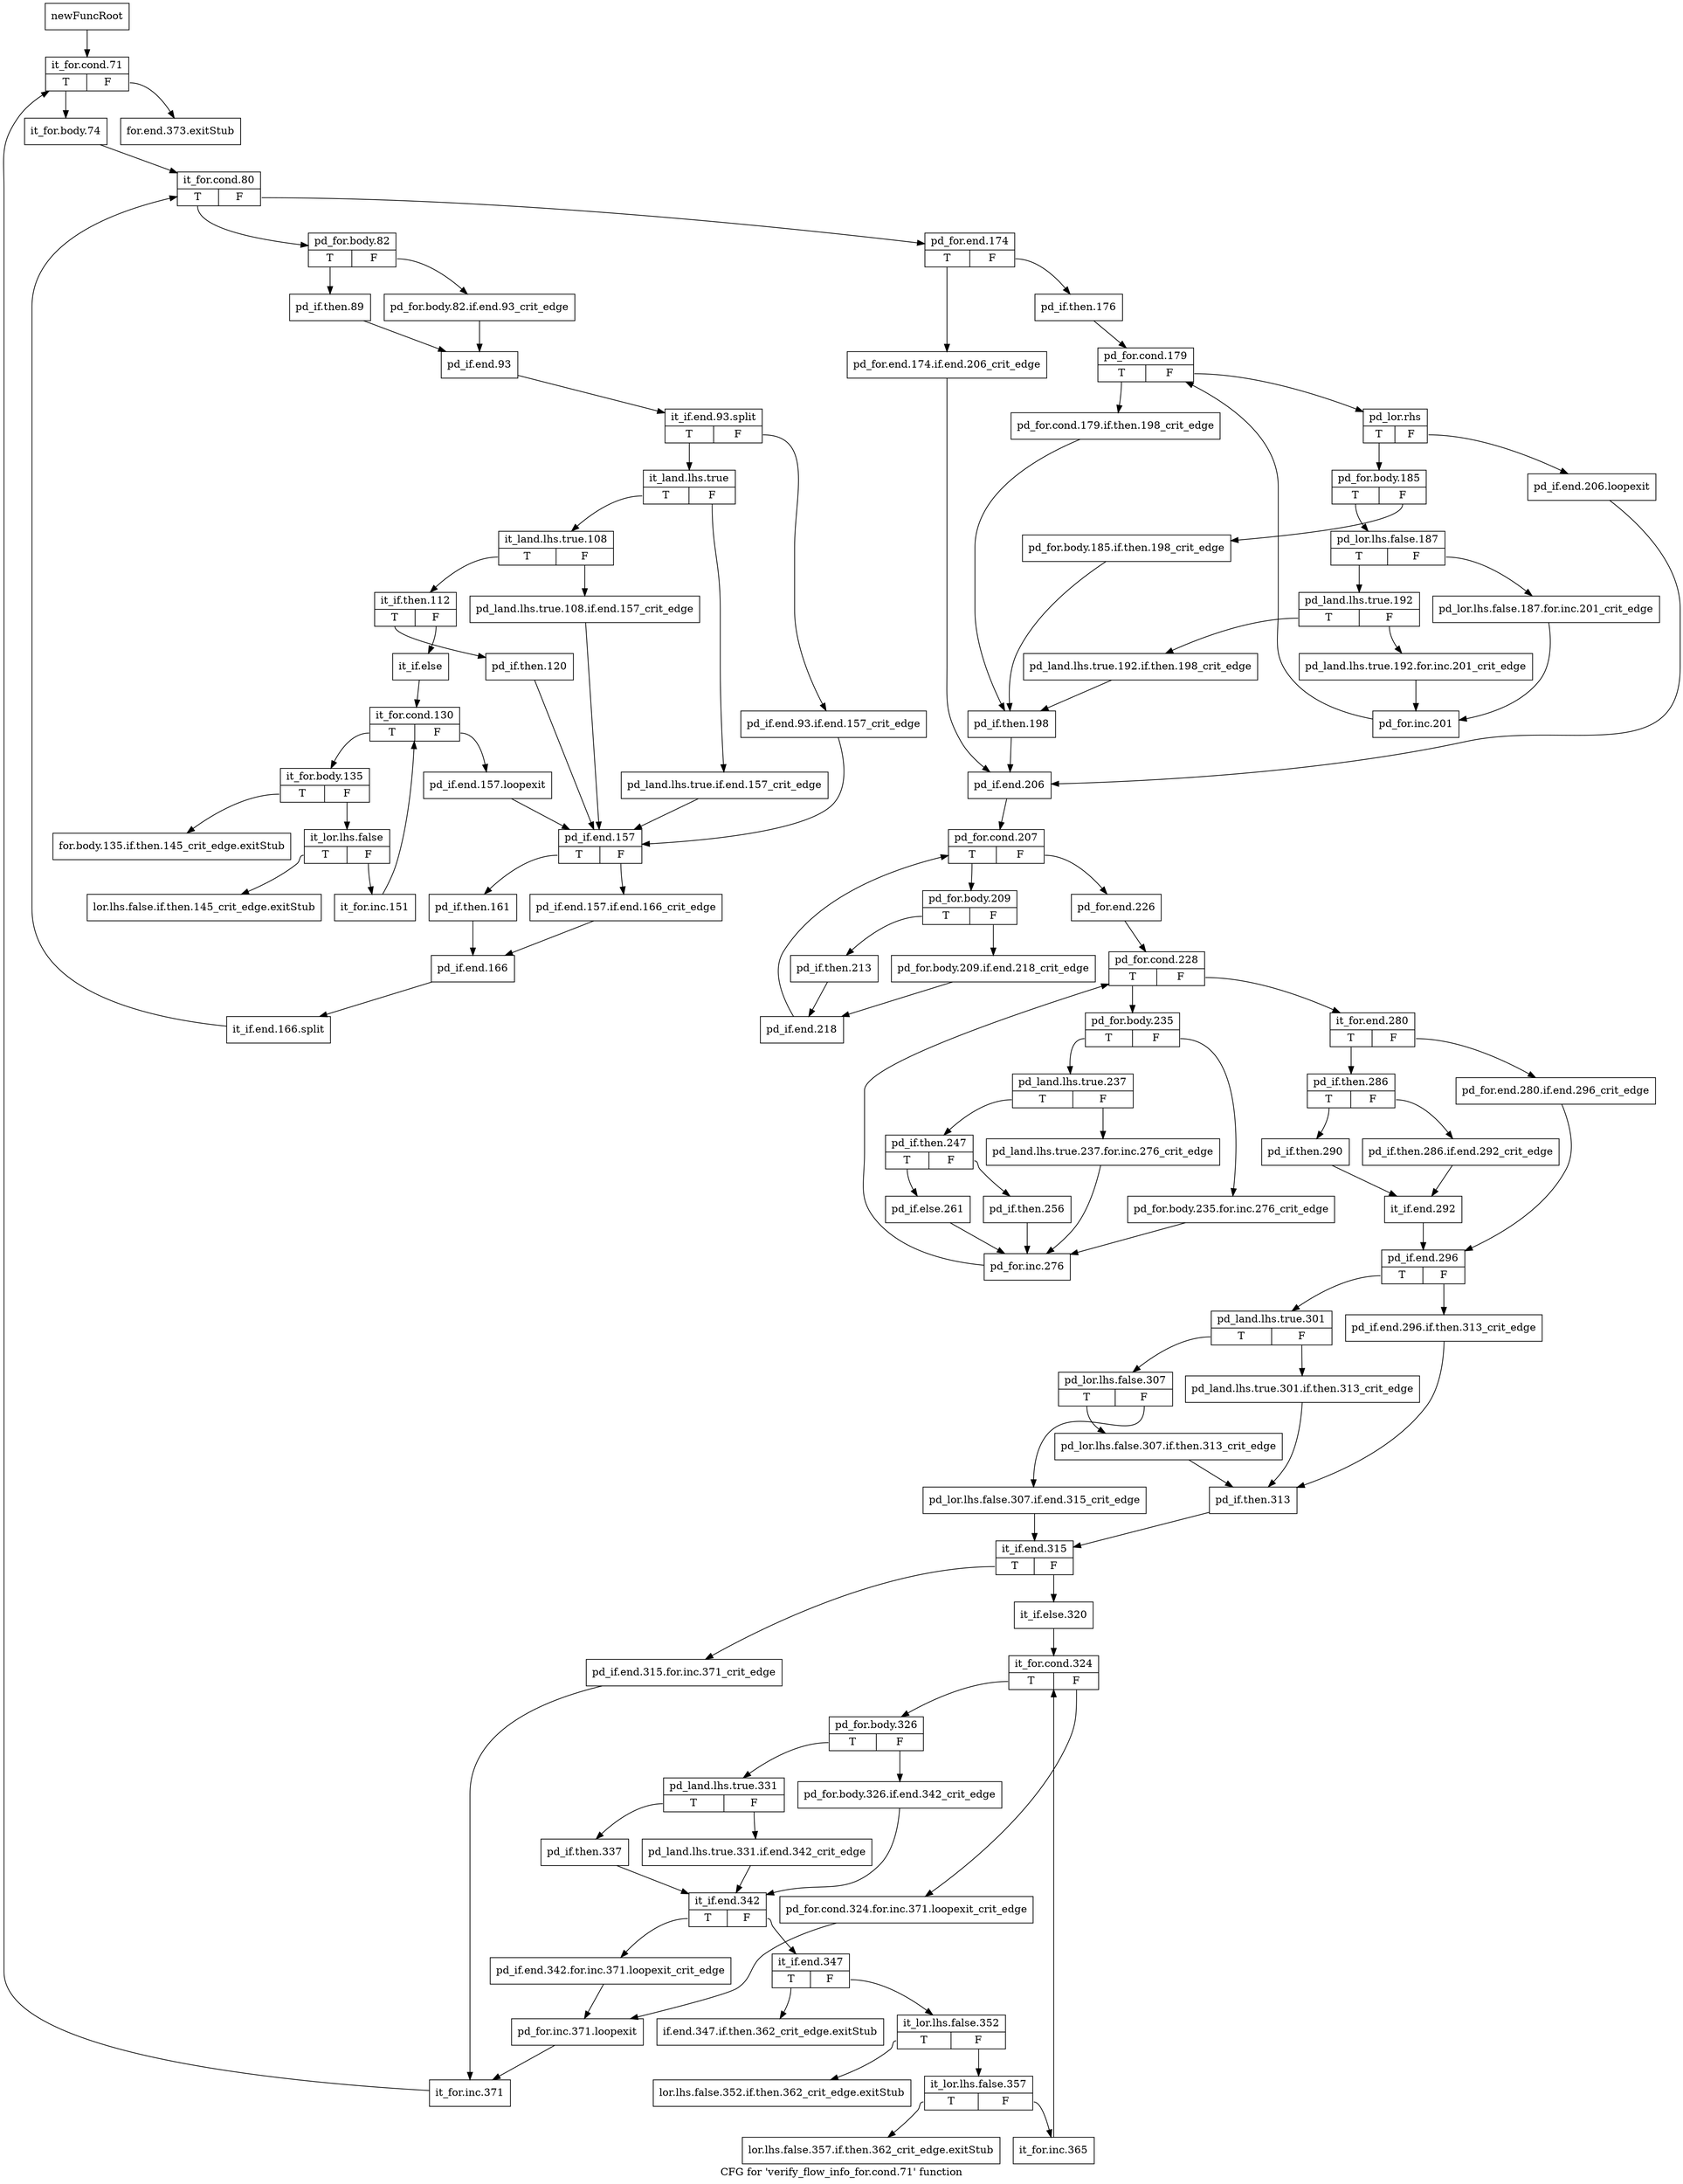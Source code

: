 digraph "CFG for 'verify_flow_info_for.cond.71' function" {
	label="CFG for 'verify_flow_info_for.cond.71' function";

	Node0xa59afd0 [shape=record,label="{newFuncRoot}"];
	Node0xa59afd0 -> Node0xa59b200;
	Node0xa59b020 [shape=record,label="{for.end.373.exitStub}"];
	Node0xa59b070 [shape=record,label="{if.end.347.if.then.362_crit_edge.exitStub}"];
	Node0xa59b0c0 [shape=record,label="{lor.lhs.false.352.if.then.362_crit_edge.exitStub}"];
	Node0xa59b110 [shape=record,label="{lor.lhs.false.357.if.then.362_crit_edge.exitStub}"];
	Node0xa59b160 [shape=record,label="{for.body.135.if.then.145_crit_edge.exitStub}"];
	Node0xa59b1b0 [shape=record,label="{lor.lhs.false.if.then.145_crit_edge.exitStub}"];
	Node0xa59b200 [shape=record,label="{it_for.cond.71|{<s0>T|<s1>F}}"];
	Node0xa59b200:s0 -> Node0xa59b250;
	Node0xa59b200:s1 -> Node0xa59b020;
	Node0xa59b250 [shape=record,label="{it_for.body.74}"];
	Node0xa59b250 -> Node0xa59b2a0;
	Node0xa59b2a0 [shape=record,label="{it_for.cond.80|{<s0>T|<s1>F}}"];
	Node0xa59b2a0:s0 -> Node0xa59c6f0;
	Node0xa59b2a0:s1 -> Node0xa59b2f0;
	Node0xa59b2f0 [shape=record,label="{pd_for.end.174|{<s0>T|<s1>F}}"];
	Node0xa59b2f0:s0 -> Node0xa59b7a0;
	Node0xa59b2f0:s1 -> Node0xa59b340;
	Node0xa59b340 [shape=record,label="{pd_if.then.176}"];
	Node0xa59b340 -> Node0xa59b390;
	Node0xa59b390 [shape=record,label="{pd_for.cond.179|{<s0>T|<s1>F}}"];
	Node0xa59b390:s0 -> Node0xa59b700;
	Node0xa59b390:s1 -> Node0xa59b3e0;
	Node0xa59b3e0 [shape=record,label="{pd_lor.rhs|{<s0>T|<s1>F}}"];
	Node0xa59b3e0:s0 -> Node0xa59b480;
	Node0xa59b3e0:s1 -> Node0xa59b430;
	Node0xa59b430 [shape=record,label="{pd_if.end.206.loopexit}"];
	Node0xa59b430 -> Node0xa59b7f0;
	Node0xa59b480 [shape=record,label="{pd_for.body.185|{<s0>T|<s1>F}}"];
	Node0xa59b480:s0 -> Node0xa59b520;
	Node0xa59b480:s1 -> Node0xa59b4d0;
	Node0xa59b4d0 [shape=record,label="{pd_for.body.185.if.then.198_crit_edge}"];
	Node0xa59b4d0 -> Node0xa59b750;
	Node0xa59b520 [shape=record,label="{pd_lor.lhs.false.187|{<s0>T|<s1>F}}"];
	Node0xa59b520:s0 -> Node0xa59b5c0;
	Node0xa59b520:s1 -> Node0xa59b570;
	Node0xa59b570 [shape=record,label="{pd_lor.lhs.false.187.for.inc.201_crit_edge}"];
	Node0xa59b570 -> Node0xa59b660;
	Node0xa59b5c0 [shape=record,label="{pd_land.lhs.true.192|{<s0>T|<s1>F}}"];
	Node0xa59b5c0:s0 -> Node0xa59b6b0;
	Node0xa59b5c0:s1 -> Node0xa59b610;
	Node0xa59b610 [shape=record,label="{pd_land.lhs.true.192.for.inc.201_crit_edge}"];
	Node0xa59b610 -> Node0xa59b660;
	Node0xa59b660 [shape=record,label="{pd_for.inc.201}"];
	Node0xa59b660 -> Node0xa59b390;
	Node0xa59b6b0 [shape=record,label="{pd_land.lhs.true.192.if.then.198_crit_edge}"];
	Node0xa59b6b0 -> Node0xa59b750;
	Node0xa59b700 [shape=record,label="{pd_for.cond.179.if.then.198_crit_edge}"];
	Node0xa59b700 -> Node0xa59b750;
	Node0xa59b750 [shape=record,label="{pd_if.then.198}"];
	Node0xa59b750 -> Node0xa59b7f0;
	Node0xa59b7a0 [shape=record,label="{pd_for.end.174.if.end.206_crit_edge}"];
	Node0xa59b7a0 -> Node0xa59b7f0;
	Node0xa59b7f0 [shape=record,label="{pd_if.end.206}"];
	Node0xa59b7f0 -> Node0xa59b840;
	Node0xa59b840 [shape=record,label="{pd_for.cond.207|{<s0>T|<s1>F}}"];
	Node0xa59b840:s0 -> Node0xa59c5b0;
	Node0xa59b840:s1 -> Node0xa59b890;
	Node0xa59b890 [shape=record,label="{pd_for.end.226}"];
	Node0xa59b890 -> Node0xa59b8e0;
	Node0xa59b8e0 [shape=record,label="{pd_for.cond.228|{<s0>T|<s1>F}}"];
	Node0xa59b8e0:s0 -> Node0xa59c330;
	Node0xa59b8e0:s1 -> Node0xa59b930;
	Node0xa59b930 [shape=record,label="{it_for.end.280|{<s0>T|<s1>F}}"];
	Node0xa59b930:s0 -> Node0xa59b9d0;
	Node0xa59b930:s1 -> Node0xa59b980;
	Node0xa59b980 [shape=record,label="{pd_for.end.280.if.end.296_crit_edge}"];
	Node0xa59b980 -> Node0xa59bb10;
	Node0xa59b9d0 [shape=record,label="{pd_if.then.286|{<s0>T|<s1>F}}"];
	Node0xa59b9d0:s0 -> Node0xa59ba70;
	Node0xa59b9d0:s1 -> Node0xa59ba20;
	Node0xa59ba20 [shape=record,label="{pd_if.then.286.if.end.292_crit_edge}"];
	Node0xa59ba20 -> Node0xa59bac0;
	Node0xa59ba70 [shape=record,label="{pd_if.then.290}"];
	Node0xa59ba70 -> Node0xa59bac0;
	Node0xa59bac0 [shape=record,label="{it_if.end.292}"];
	Node0xa59bac0 -> Node0xa59bb10;
	Node0xa59bb10 [shape=record,label="{pd_if.end.296|{<s0>T|<s1>F}}"];
	Node0xa59bb10:s0 -> Node0xa59bbb0;
	Node0xa59bb10:s1 -> Node0xa59bb60;
	Node0xa59bb60 [shape=record,label="{pd_if.end.296.if.then.313_crit_edge}"];
	Node0xa59bb60 -> Node0xa59bd40;
	Node0xa59bbb0 [shape=record,label="{pd_land.lhs.true.301|{<s0>T|<s1>F}}"];
	Node0xa59bbb0:s0 -> Node0xa59bc50;
	Node0xa59bbb0:s1 -> Node0xa59bc00;
	Node0xa59bc00 [shape=record,label="{pd_land.lhs.true.301.if.then.313_crit_edge}"];
	Node0xa59bc00 -> Node0xa59bd40;
	Node0xa59bc50 [shape=record,label="{pd_lor.lhs.false.307|{<s0>T|<s1>F}}"];
	Node0xa59bc50:s0 -> Node0xa59bcf0;
	Node0xa59bc50:s1 -> Node0xa59bca0;
	Node0xa59bca0 [shape=record,label="{pd_lor.lhs.false.307.if.end.315_crit_edge}"];
	Node0xa59bca0 -> Node0xa59bd90;
	Node0xa59bcf0 [shape=record,label="{pd_lor.lhs.false.307.if.then.313_crit_edge}"];
	Node0xa59bcf0 -> Node0xa59bd40;
	Node0xa59bd40 [shape=record,label="{pd_if.then.313}"];
	Node0xa59bd40 -> Node0xa59bd90;
	Node0xa59bd90 [shape=record,label="{it_if.end.315|{<s0>T|<s1>F}}"];
	Node0xa59bd90:s0 -> Node0xa59c290;
	Node0xa59bd90:s1 -> Node0xa59bde0;
	Node0xa59bde0 [shape=record,label="{it_if.else.320}"];
	Node0xa59bde0 -> Node0xa59be30;
	Node0xa59be30 [shape=record,label="{it_for.cond.324|{<s0>T|<s1>F}}"];
	Node0xa59be30:s0 -> Node0xa59bed0;
	Node0xa59be30:s1 -> Node0xa59be80;
	Node0xa59be80 [shape=record,label="{pd_for.cond.324.for.inc.371.loopexit_crit_edge}"];
	Node0xa59be80 -> Node0xa59c240;
	Node0xa59bed0 [shape=record,label="{pd_for.body.326|{<s0>T|<s1>F}}"];
	Node0xa59bed0:s0 -> Node0xa59bf70;
	Node0xa59bed0:s1 -> Node0xa59bf20;
	Node0xa59bf20 [shape=record,label="{pd_for.body.326.if.end.342_crit_edge}"];
	Node0xa59bf20 -> Node0xa59c060;
	Node0xa59bf70 [shape=record,label="{pd_land.lhs.true.331|{<s0>T|<s1>F}}"];
	Node0xa59bf70:s0 -> Node0xa59c010;
	Node0xa59bf70:s1 -> Node0xa59bfc0;
	Node0xa59bfc0 [shape=record,label="{pd_land.lhs.true.331.if.end.342_crit_edge}"];
	Node0xa59bfc0 -> Node0xa59c060;
	Node0xa59c010 [shape=record,label="{pd_if.then.337}"];
	Node0xa59c010 -> Node0xa59c060;
	Node0xa59c060 [shape=record,label="{it_if.end.342|{<s0>T|<s1>F}}"];
	Node0xa59c060:s0 -> Node0xa59c1f0;
	Node0xa59c060:s1 -> Node0xa59c0b0;
	Node0xa59c0b0 [shape=record,label="{it_if.end.347|{<s0>T|<s1>F}}"];
	Node0xa59c0b0:s0 -> Node0xa59b070;
	Node0xa59c0b0:s1 -> Node0xa59c100;
	Node0xa59c100 [shape=record,label="{it_lor.lhs.false.352|{<s0>T|<s1>F}}"];
	Node0xa59c100:s0 -> Node0xa59b0c0;
	Node0xa59c100:s1 -> Node0xa59c150;
	Node0xa59c150 [shape=record,label="{it_lor.lhs.false.357|{<s0>T|<s1>F}}"];
	Node0xa59c150:s0 -> Node0xa59b110;
	Node0xa59c150:s1 -> Node0xa59c1a0;
	Node0xa59c1a0 [shape=record,label="{it_for.inc.365}"];
	Node0xa59c1a0 -> Node0xa59be30;
	Node0xa59c1f0 [shape=record,label="{pd_if.end.342.for.inc.371.loopexit_crit_edge}"];
	Node0xa59c1f0 -> Node0xa59c240;
	Node0xa59c240 [shape=record,label="{pd_for.inc.371.loopexit}"];
	Node0xa59c240 -> Node0xa59c2e0;
	Node0xa59c290 [shape=record,label="{pd_if.end.315.for.inc.371_crit_edge}"];
	Node0xa59c290 -> Node0xa59c2e0;
	Node0xa59c2e0 [shape=record,label="{it_for.inc.371}"];
	Node0xa59c2e0 -> Node0xa59b200;
	Node0xa59c330 [shape=record,label="{pd_for.body.235|{<s0>T|<s1>F}}"];
	Node0xa59c330:s0 -> Node0xa59c3d0;
	Node0xa59c330:s1 -> Node0xa59c380;
	Node0xa59c380 [shape=record,label="{pd_for.body.235.for.inc.276_crit_edge}"];
	Node0xa59c380 -> Node0xa59c560;
	Node0xa59c3d0 [shape=record,label="{pd_land.lhs.true.237|{<s0>T|<s1>F}}"];
	Node0xa59c3d0:s0 -> Node0xa59c470;
	Node0xa59c3d0:s1 -> Node0xa59c420;
	Node0xa59c420 [shape=record,label="{pd_land.lhs.true.237.for.inc.276_crit_edge}"];
	Node0xa59c420 -> Node0xa59c560;
	Node0xa59c470 [shape=record,label="{pd_if.then.247|{<s0>T|<s1>F}}"];
	Node0xa59c470:s0 -> Node0xa59c510;
	Node0xa59c470:s1 -> Node0xa59c4c0;
	Node0xa59c4c0 [shape=record,label="{pd_if.then.256}"];
	Node0xa59c4c0 -> Node0xa59c560;
	Node0xa59c510 [shape=record,label="{pd_if.else.261}"];
	Node0xa59c510 -> Node0xa59c560;
	Node0xa59c560 [shape=record,label="{pd_for.inc.276}"];
	Node0xa59c560 -> Node0xa59b8e0;
	Node0xa59c5b0 [shape=record,label="{pd_for.body.209|{<s0>T|<s1>F}}"];
	Node0xa59c5b0:s0 -> Node0xa59c650;
	Node0xa59c5b0:s1 -> Node0xa59c600;
	Node0xa59c600 [shape=record,label="{pd_for.body.209.if.end.218_crit_edge}"];
	Node0xa59c600 -> Node0xa59c6a0;
	Node0xa59c650 [shape=record,label="{pd_if.then.213}"];
	Node0xa59c650 -> Node0xa59c6a0;
	Node0xa59c6a0 [shape=record,label="{pd_if.end.218}"];
	Node0xa59c6a0 -> Node0xa59b840;
	Node0xa59c6f0 [shape=record,label="{pd_for.body.82|{<s0>T|<s1>F}}"];
	Node0xa59c6f0:s0 -> Node0xa59c790;
	Node0xa59c6f0:s1 -> Node0xa59c740;
	Node0xa59c740 [shape=record,label="{pd_for.body.82.if.end.93_crit_edge}"];
	Node0xa59c740 -> Node0xa59c7e0;
	Node0xa59c790 [shape=record,label="{pd_if.then.89}"];
	Node0xa59c790 -> Node0xa59c7e0;
	Node0xa59c7e0 [shape=record,label="{pd_if.end.93}"];
	Node0xa59c7e0 -> Node0xf27aad0;
	Node0xf27aad0 [shape=record,label="{it_if.end.93.split|{<s0>T|<s1>F}}"];
	Node0xf27aad0:s0 -> Node0xa59c880;
	Node0xf27aad0:s1 -> Node0xa59c830;
	Node0xa59c830 [shape=record,label="{pd_if.end.93.if.end.157_crit_edge}"];
	Node0xa59c830 -> Node0xa59cc40;
	Node0xa59c880 [shape=record,label="{it_land.lhs.true|{<s0>T|<s1>F}}"];
	Node0xa59c880:s0 -> Node0xa59c920;
	Node0xa59c880:s1 -> Node0xa59c8d0;
	Node0xa59c8d0 [shape=record,label="{pd_land.lhs.true.if.end.157_crit_edge}"];
	Node0xa59c8d0 -> Node0xa59cc40;
	Node0xa59c920 [shape=record,label="{it_land.lhs.true.108|{<s0>T|<s1>F}}"];
	Node0xa59c920:s0 -> Node0xa59c9c0;
	Node0xa59c920:s1 -> Node0xa59c970;
	Node0xa59c970 [shape=record,label="{pd_land.lhs.true.108.if.end.157_crit_edge}"];
	Node0xa59c970 -> Node0xa59cc40;
	Node0xa59c9c0 [shape=record,label="{it_if.then.112|{<s0>T|<s1>F}}"];
	Node0xa59c9c0:s0 -> Node0xa59cbf0;
	Node0xa59c9c0:s1 -> Node0xa59ca10;
	Node0xa59ca10 [shape=record,label="{it_if.else}"];
	Node0xa59ca10 -> Node0xa59ca60;
	Node0xa59ca60 [shape=record,label="{it_for.cond.130|{<s0>T|<s1>F}}"];
	Node0xa59ca60:s0 -> Node0xa59cb00;
	Node0xa59ca60:s1 -> Node0xa59cab0;
	Node0xa59cab0 [shape=record,label="{pd_if.end.157.loopexit}"];
	Node0xa59cab0 -> Node0xa59cc40;
	Node0xa59cb00 [shape=record,label="{it_for.body.135|{<s0>T|<s1>F}}"];
	Node0xa59cb00:s0 -> Node0xa59b160;
	Node0xa59cb00:s1 -> Node0xa59cb50;
	Node0xa59cb50 [shape=record,label="{it_lor.lhs.false|{<s0>T|<s1>F}}"];
	Node0xa59cb50:s0 -> Node0xa59b1b0;
	Node0xa59cb50:s1 -> Node0xa59cba0;
	Node0xa59cba0 [shape=record,label="{it_for.inc.151}"];
	Node0xa59cba0 -> Node0xa59ca60;
	Node0xa59cbf0 [shape=record,label="{pd_if.then.120}"];
	Node0xa59cbf0 -> Node0xa59cc40;
	Node0xa59cc40 [shape=record,label="{pd_if.end.157|{<s0>T|<s1>F}}"];
	Node0xa59cc40:s0 -> Node0xa59cce0;
	Node0xa59cc40:s1 -> Node0xa59cc90;
	Node0xa59cc90 [shape=record,label="{pd_if.end.157.if.end.166_crit_edge}"];
	Node0xa59cc90 -> Node0xa59cd30;
	Node0xa59cce0 [shape=record,label="{pd_if.then.161}"];
	Node0xa59cce0 -> Node0xa59cd30;
	Node0xa59cd30 [shape=record,label="{pd_if.end.166}"];
	Node0xa59cd30 -> Node0xf275860;
	Node0xf275860 [shape=record,label="{it_if.end.166.split}"];
	Node0xf275860 -> Node0xa59b2a0;
}
